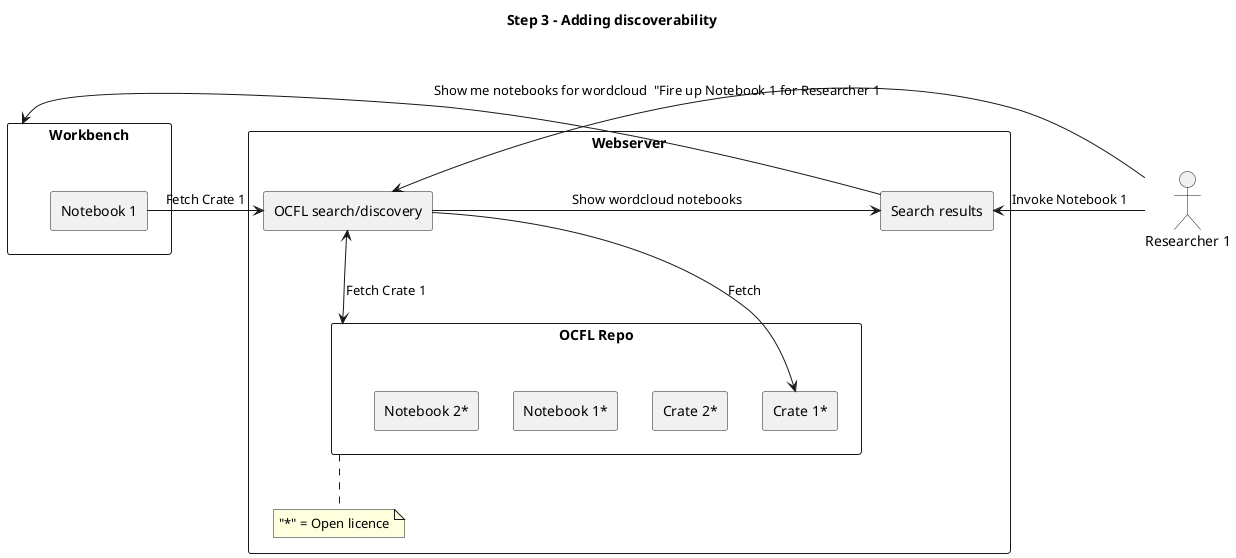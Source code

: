 
@startuml
Title: Step 3 - Adding discoverability
rectangle Workbench {
rectangle "Notebook 1" as w1 {
}
}

actor "Researcher 1" as r1


rectangle Webserver {
rectangle "OCFL search/discovery" as ui {

}

rectangle "OCFL Repo" as ocfl {



rectangle "Crate 1*" as c1 {
}
rectangle "Crate 2*" as c2 {
}
rectangle "Notebook 1*" as n1 {
}
rectangle "Notebook 2*" as n2 {
}
}

rectangle "Search results" as sr

note bottom of ocfl: "*" = Open licence

}

w1 -> ui : Fetch Crate 1
ui <-> ocfl : Fetch Crate 1
ui --> c1 : Fetch
r1 -> ui : Show me notebooks for wordcloud
ui -> sr : Show wordcloud notebooks

r1 -> sr : Invoke Notebook 1
sr -> Workbench : "Fire up Notebook 1 for Researcher 1
@enduml

@startuml
Title: Step 4 - Deposit
rectangle Workbench {
rectangle "Notebook 1" as w1 {
}
}

actor "Researcher 1" as r1

actor "Researcher 2" as r2

rectangle Webserver {
rectangle "OCFL search/discovery" as ui {

}

rectangle "OCFL Repo" as ocfl {



rectangle "Crate 1*" as c1 {
}
rectangle "Crate 2*" as c2 {
}
rectangle "Notebook 1*" as n1 {
}
rectangle "Notebook 2*" as n2 {
}

rectangle "My Wordcloud Notebook" as mwn {
}
}


note bottom of ocfl: "*" = Open licence

}

rectangle "Licence Authorizer" as auth {

}

r1 -down-> w1: Save as My wordcloud notebook
Workbench -down-> ocfl : Deposit *My Wordcloud Notebook* with single-user license
mwn -up-> w1 : Provenance -- derived from

r2 -> ui : Fire up My Word Cloud Notebook

ui ---> auth : Is r2 allowed to see mwn
auth -> ui : No
ui ----> r2 : NO!
@enduml
